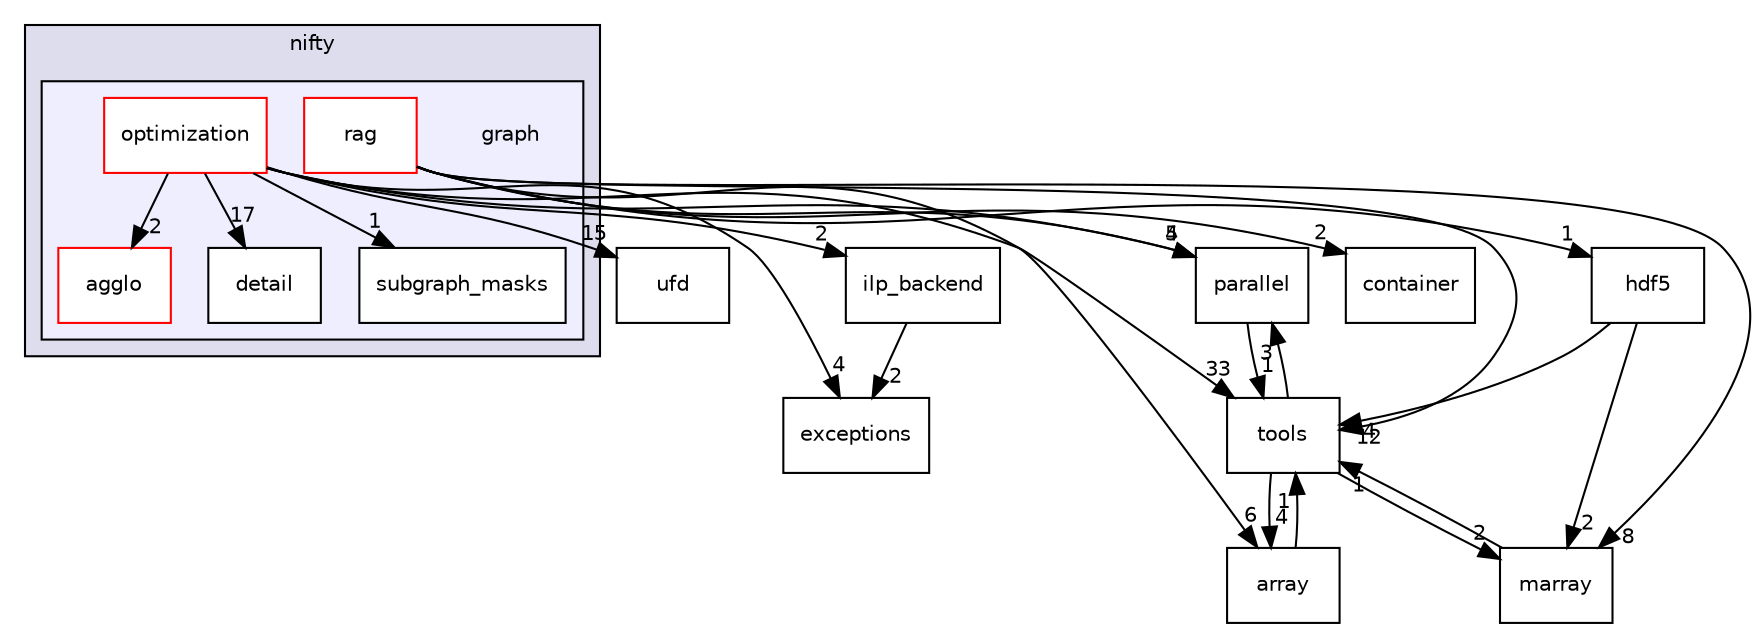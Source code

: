 digraph "/home/tbeier/src/nifty/include/nifty/graph" {
  compound=true
  node [ fontsize="10", fontname="Helvetica"];
  edge [ labelfontsize="10", labelfontname="Helvetica"];
  subgraph clusterdir_7bdd7effb88beef2660912af17dcb9d6 {
    graph [ bgcolor="#ddddee", pencolor="black", label="nifty" fontname="Helvetica", fontsize="10", URL="dir_7bdd7effb88beef2660912af17dcb9d6.html"]
  subgraph clusterdir_97733e685c53c2f7d0cfad6459fbedee {
    graph [ bgcolor="#eeeeff", pencolor="black", label="" URL="dir_97733e685c53c2f7d0cfad6459fbedee.html"];
    dir_97733e685c53c2f7d0cfad6459fbedee [shape=plaintext label="graph"];
    dir_a0d3a890d62c0b136e801135f88788af [shape=box label="agglo" color="red" fillcolor="white" style="filled" URL="dir_a0d3a890d62c0b136e801135f88788af.html"];
    dir_0ff708a516c1684c06ebca80fca79378 [shape=box label="detail" color="black" fillcolor="white" style="filled" URL="dir_0ff708a516c1684c06ebca80fca79378.html"];
    dir_b6aa6c417428fd061ab4cca82bd9c2b2 [shape=box label="optimization" color="red" fillcolor="white" style="filled" URL="dir_b6aa6c417428fd061ab4cca82bd9c2b2.html"];
    dir_1105b492faf680061d5351b41abc5428 [shape=box label="rag" color="red" fillcolor="white" style="filled" URL="dir_1105b492faf680061d5351b41abc5428.html"];
    dir_f4e43135442c343dbe97bff63374296e [shape=box label="subgraph_masks" color="black" fillcolor="white" style="filled" URL="dir_f4e43135442c343dbe97bff63374296e.html"];
  }
  }
  dir_ec4bd4b708eedc2383b6d3c075e4238c [shape=box label="ufd" URL="dir_ec4bd4b708eedc2383b6d3c075e4238c.html"];
  dir_a22bb1530892e4738b3677e9e7907ab8 [shape=box label="array" URL="dir_a22bb1530892e4738b3677e9e7907ab8.html"];
  dir_17f499c2f294a99c0e56203d95f57e32 [shape=box label="container" URL="dir_17f499c2f294a99c0e56203d95f57e32.html"];
  dir_a5805c09741c72075d0cbb87a1fc4308 [shape=box label="hdf5" URL="dir_a5805c09741c72075d0cbb87a1fc4308.html"];
  dir_d52b0f3ca3d87fdaeedfe97248907c5c [shape=box label="exceptions" URL="dir_d52b0f3ca3d87fdaeedfe97248907c5c.html"];
  dir_f1b53d3d8940b23dae94e6bd6df16957 [shape=box label="ilp_backend" URL="dir_f1b53d3d8940b23dae94e6bd6df16957.html"];
  dir_caeeccf02b448f463ccc8270b8548099 [shape=box label="parallel" URL="dir_caeeccf02b448f463ccc8270b8548099.html"];
  dir_c3672bffa74d8c5772db4d4fa143fc52 [shape=box label="marray" URL="dir_c3672bffa74d8c5772db4d4fa143fc52.html"];
  dir_696766375fbed7c9f8dc2e8fc7640177 [shape=box label="tools" URL="dir_696766375fbed7c9f8dc2e8fc7640177.html"];
  dir_1105b492faf680061d5351b41abc5428->dir_a22bb1530892e4738b3677e9e7907ab8 [headlabel="6", labeldistance=1.5 headhref="dir_000031_000004.html"];
  dir_1105b492faf680061d5351b41abc5428->dir_17f499c2f294a99c0e56203d95f57e32 [headlabel="2", labeldistance=1.5 headhref="dir_000031_000007.html"];
  dir_1105b492faf680061d5351b41abc5428->dir_a5805c09741c72075d0cbb87a1fc4308 [headlabel="1", labeldistance=1.5 headhref="dir_000031_000035.html"];
  dir_1105b492faf680061d5351b41abc5428->dir_caeeccf02b448f463ccc8270b8548099 [headlabel="4", labeldistance=1.5 headhref="dir_000031_000041.html"];
  dir_1105b492faf680061d5351b41abc5428->dir_c3672bffa74d8c5772db4d4fa143fc52 [headlabel="8", labeldistance=1.5 headhref="dir_000031_000038.html"];
  dir_1105b492faf680061d5351b41abc5428->dir_696766375fbed7c9f8dc2e8fc7640177 [headlabel="12", labeldistance=1.5 headhref="dir_000031_000045.html"];
  dir_a22bb1530892e4738b3677e9e7907ab8->dir_696766375fbed7c9f8dc2e8fc7640177 [headlabel="1", labeldistance=1.5 headhref="dir_000004_000045.html"];
  dir_a5805c09741c72075d0cbb87a1fc4308->dir_c3672bffa74d8c5772db4d4fa143fc52 [headlabel="2", labeldistance=1.5 headhref="dir_000035_000038.html"];
  dir_a5805c09741c72075d0cbb87a1fc4308->dir_696766375fbed7c9f8dc2e8fc7640177 [headlabel="4", labeldistance=1.5 headhref="dir_000035_000045.html"];
  dir_f1b53d3d8940b23dae94e6bd6df16957->dir_d52b0f3ca3d87fdaeedfe97248907c5c [headlabel="2", labeldistance=1.5 headhref="dir_000037_000008.html"];
  dir_caeeccf02b448f463ccc8270b8548099->dir_696766375fbed7c9f8dc2e8fc7640177 [headlabel="1", labeldistance=1.5 headhref="dir_000041_000045.html"];
  dir_b6aa6c417428fd061ab4cca82bd9c2b2->dir_ec4bd4b708eedc2383b6d3c075e4238c [headlabel="15", labeldistance=1.5 headhref="dir_000017_000046.html"];
  dir_b6aa6c417428fd061ab4cca82bd9c2b2->dir_a0d3a890d62c0b136e801135f88788af [headlabel="2", labeldistance=1.5 headhref="dir_000017_000012.html"];
  dir_b6aa6c417428fd061ab4cca82bd9c2b2->dir_d52b0f3ca3d87fdaeedfe97248907c5c [headlabel="4", labeldistance=1.5 headhref="dir_000017_000008.html"];
  dir_b6aa6c417428fd061ab4cca82bd9c2b2->dir_f1b53d3d8940b23dae94e6bd6df16957 [headlabel="2", labeldistance=1.5 headhref="dir_000017_000037.html"];
  dir_b6aa6c417428fd061ab4cca82bd9c2b2->dir_f4e43135442c343dbe97bff63374296e [headlabel="1", labeldistance=1.5 headhref="dir_000017_000033.html"];
  dir_b6aa6c417428fd061ab4cca82bd9c2b2->dir_caeeccf02b448f463ccc8270b8548099 [headlabel="5", labeldistance=1.5 headhref="dir_000017_000041.html"];
  dir_b6aa6c417428fd061ab4cca82bd9c2b2->dir_0ff708a516c1684c06ebca80fca79378 [headlabel="17", labeldistance=1.5 headhref="dir_000017_000014.html"];
  dir_b6aa6c417428fd061ab4cca82bd9c2b2->dir_696766375fbed7c9f8dc2e8fc7640177 [headlabel="33", labeldistance=1.5 headhref="dir_000017_000045.html"];
  dir_c3672bffa74d8c5772db4d4fa143fc52->dir_696766375fbed7c9f8dc2e8fc7640177 [headlabel="1", labeldistance=1.5 headhref="dir_000038_000045.html"];
  dir_696766375fbed7c9f8dc2e8fc7640177->dir_a22bb1530892e4738b3677e9e7907ab8 [headlabel="4", labeldistance=1.5 headhref="dir_000045_000004.html"];
  dir_696766375fbed7c9f8dc2e8fc7640177->dir_caeeccf02b448f463ccc8270b8548099 [headlabel="3", labeldistance=1.5 headhref="dir_000045_000041.html"];
  dir_696766375fbed7c9f8dc2e8fc7640177->dir_c3672bffa74d8c5772db4d4fa143fc52 [headlabel="2", labeldistance=1.5 headhref="dir_000045_000038.html"];
}
